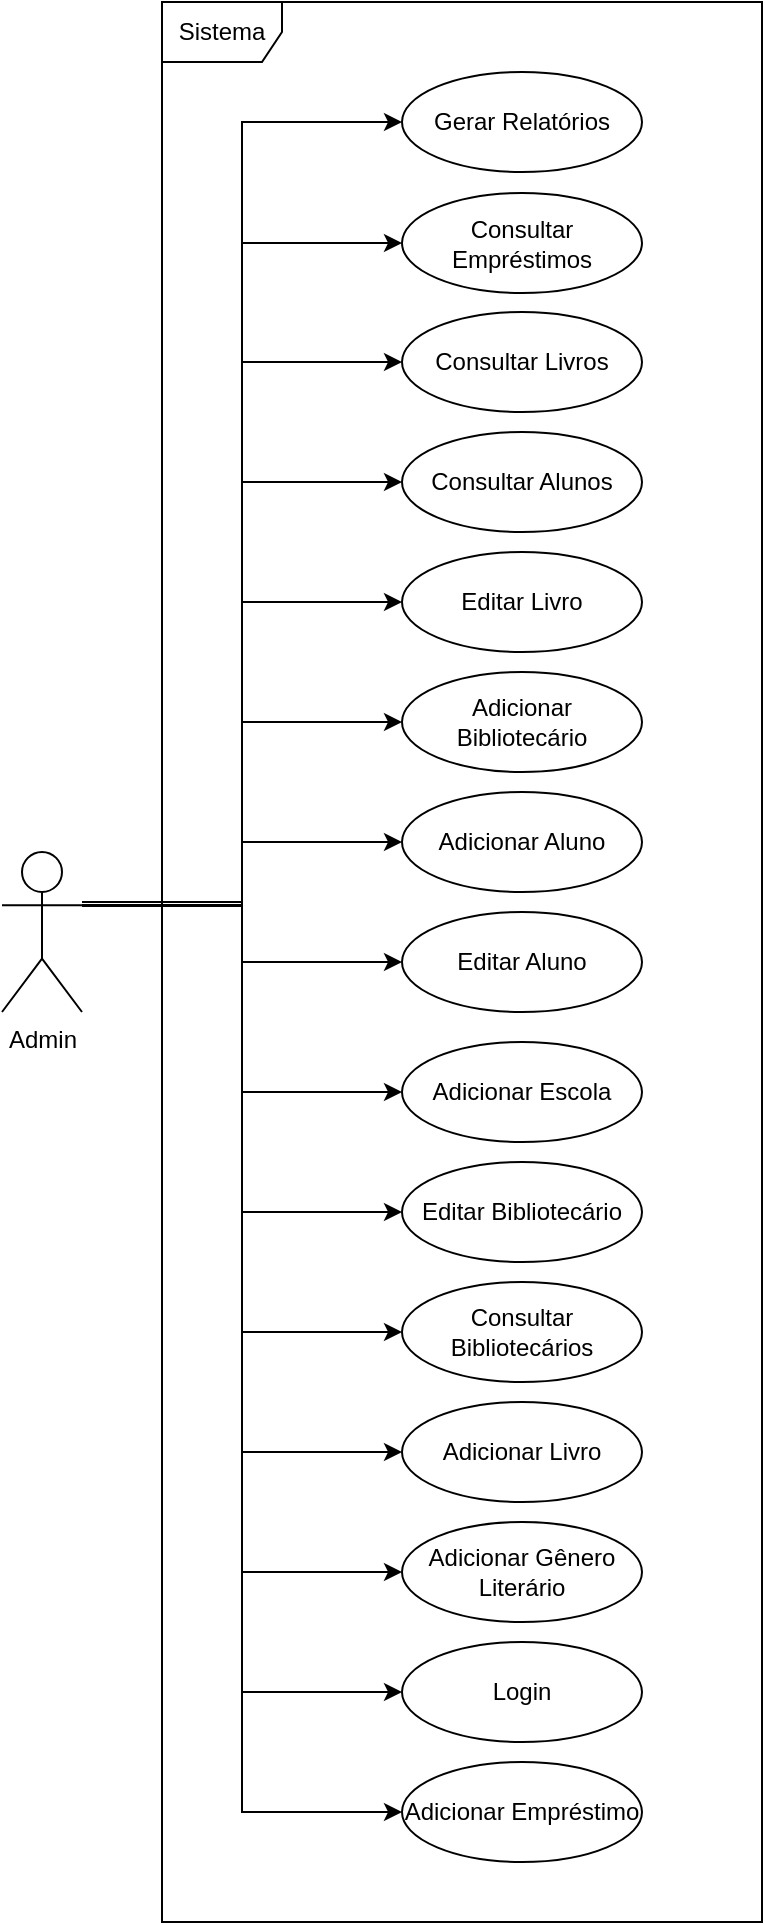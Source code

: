 <mxfile version="14.5.1" type="google" pages="3"><diagram id="y1HCFCWwpoH8xf26CAii" name="Admin"><mxGraphModel dx="2844" dy="1612" grid="1" gridSize="10" guides="1" tooltips="1" connect="1" arrows="1" fold="1" page="1" pageScale="1" pageWidth="827" pageHeight="1169" math="0" shadow="0"><root><mxCell id="0"/><mxCell id="1" parent="0"/><mxCell id="Q_LSSYdv68P-K9vb666P-18" style="edgeStyle=orthogonalEdgeStyle;rounded=0;orthogonalLoop=1;jettySize=auto;html=1;exitX=1;exitY=0.333;exitDx=0;exitDy=0;exitPerimeter=0;entryX=0;entryY=0.5;entryDx=0;entryDy=0;" edge="1" parent="1" source="54JrTVPJCahBynTtTFkR-6" target="H4Fthv99jwOQ4AmWvKTw-32"><mxGeometry relative="1" as="geometry"/></mxCell><mxCell id="Q_LSSYdv68P-K9vb666P-19" style="edgeStyle=orthogonalEdgeStyle;rounded=0;orthogonalLoop=1;jettySize=auto;html=1;exitX=1;exitY=0.333;exitDx=0;exitDy=0;exitPerimeter=0;entryX=0;entryY=0.5;entryDx=0;entryDy=0;" edge="1" parent="1" source="54JrTVPJCahBynTtTFkR-6" target="H4Fthv99jwOQ4AmWvKTw-20"><mxGeometry relative="1" as="geometry"/></mxCell><mxCell id="Q_LSSYdv68P-K9vb666P-20" style="edgeStyle=orthogonalEdgeStyle;rounded=0;orthogonalLoop=1;jettySize=auto;html=1;exitX=1;exitY=0.333;exitDx=0;exitDy=0;exitPerimeter=0;entryX=0;entryY=0.5;entryDx=0;entryDy=0;" edge="1" parent="1" source="54JrTVPJCahBynTtTFkR-6" target="H4Fthv99jwOQ4AmWvKTw-16"><mxGeometry relative="1" as="geometry"/></mxCell><mxCell id="Q_LSSYdv68P-K9vb666P-21" style="edgeStyle=orthogonalEdgeStyle;rounded=0;orthogonalLoop=1;jettySize=auto;html=1;exitX=1;exitY=0.333;exitDx=0;exitDy=0;exitPerimeter=0;entryX=0;entryY=0.5;entryDx=0;entryDy=0;" edge="1" parent="1" source="54JrTVPJCahBynTtTFkR-6" target="H4Fthv99jwOQ4AmWvKTw-38"><mxGeometry relative="1" as="geometry"/></mxCell><mxCell id="Q_LSSYdv68P-K9vb666P-23" style="edgeStyle=orthogonalEdgeStyle;rounded=0;orthogonalLoop=1;jettySize=auto;html=1;exitX=1;exitY=0.333;exitDx=0;exitDy=0;exitPerimeter=0;entryX=0;entryY=0.5;entryDx=0;entryDy=0;" edge="1" parent="1" source="54JrTVPJCahBynTtTFkR-6" target="H4Fthv99jwOQ4AmWvKTw-7"><mxGeometry relative="1" as="geometry"/></mxCell><mxCell id="Q_LSSYdv68P-K9vb666P-24" style="edgeStyle=orthogonalEdgeStyle;rounded=0;orthogonalLoop=1;jettySize=auto;html=1;exitX=1;exitY=0.333;exitDx=0;exitDy=0;exitPerimeter=0;entryX=0;entryY=0.5;entryDx=0;entryDy=0;" edge="1" parent="1" source="54JrTVPJCahBynTtTFkR-6" target="H4Fthv99jwOQ4AmWvKTw-2"><mxGeometry relative="1" as="geometry"/></mxCell><mxCell id="Q_LSSYdv68P-K9vb666P-25" style="edgeStyle=orthogonalEdgeStyle;rounded=0;orthogonalLoop=1;jettySize=auto;html=1;exitX=1;exitY=0.333;exitDx=0;exitDy=0;exitPerimeter=0;entryX=0;entryY=0.5;entryDx=0;entryDy=0;" edge="1" parent="1" source="54JrTVPJCahBynTtTFkR-6" target="H4Fthv99jwOQ4AmWvKTw-5"><mxGeometry relative="1" as="geometry"/></mxCell><mxCell id="Q_LSSYdv68P-K9vb666P-26" style="edgeStyle=orthogonalEdgeStyle;rounded=0;orthogonalLoop=1;jettySize=auto;html=1;exitX=1;exitY=0.333;exitDx=0;exitDy=0;exitPerimeter=0;entryX=0;entryY=0.5;entryDx=0;entryDy=0;" edge="1" parent="1" source="54JrTVPJCahBynTtTFkR-6" target="H4Fthv99jwOQ4AmWvKTw-18"><mxGeometry relative="1" as="geometry"/></mxCell><mxCell id="Q_LSSYdv68P-K9vb666P-28" style="edgeStyle=orthogonalEdgeStyle;rounded=0;orthogonalLoop=1;jettySize=auto;html=1;entryX=0;entryY=0.5;entryDx=0;entryDy=0;" edge="1" parent="1" target="H4Fthv99jwOQ4AmWvKTw-34"><mxGeometry relative="1" as="geometry"><mxPoint x="100" y="570" as="sourcePoint"/><mxPoint x="220" y="725" as="targetPoint"/><Array as="points"><mxPoint x="180" y="570"/><mxPoint x="180" y="725"/></Array></mxGeometry></mxCell><mxCell id="Q_LSSYdv68P-K9vb666P-29" style="edgeStyle=orthogonalEdgeStyle;rounded=0;orthogonalLoop=1;jettySize=auto;html=1;exitX=1;exitY=0.333;exitDx=0;exitDy=0;exitPerimeter=0;entryX=0;entryY=0.5;entryDx=0;entryDy=0;" edge="1" parent="1" source="54JrTVPJCahBynTtTFkR-6" target="H4Fthv99jwOQ4AmWvKTw-6"><mxGeometry relative="1" as="geometry"/></mxCell><mxCell id="Q_LSSYdv68P-K9vb666P-30" style="edgeStyle=orthogonalEdgeStyle;rounded=0;orthogonalLoop=1;jettySize=auto;html=1;exitX=1;exitY=0.333;exitDx=0;exitDy=0;exitPerimeter=0;entryX=0;entryY=0.5;entryDx=0;entryDy=0;" edge="1" parent="1" source="54JrTVPJCahBynTtTFkR-6" target="H4Fthv99jwOQ4AmWvKTw-22"><mxGeometry relative="1" as="geometry"/></mxCell><mxCell id="Q_LSSYdv68P-K9vb666P-31" style="edgeStyle=orthogonalEdgeStyle;rounded=0;orthogonalLoop=1;jettySize=auto;html=1;exitX=1;exitY=0.333;exitDx=0;exitDy=0;exitPerimeter=0;entryX=0;entryY=0.5;entryDx=0;entryDy=0;" edge="1" parent="1" source="54JrTVPJCahBynTtTFkR-6" target="H4Fthv99jwOQ4AmWvKTw-28"><mxGeometry relative="1" as="geometry"/></mxCell><mxCell id="Q_LSSYdv68P-K9vb666P-32" style="edgeStyle=orthogonalEdgeStyle;rounded=0;orthogonalLoop=1;jettySize=auto;html=1;exitX=1;exitY=0.333;exitDx=0;exitDy=0;exitPerimeter=0;entryX=0;entryY=0.5;entryDx=0;entryDy=0;" edge="1" parent="1" source="54JrTVPJCahBynTtTFkR-6" target="54JrTVPJCahBynTtTFkR-10"><mxGeometry relative="1" as="geometry"/></mxCell><mxCell id="Q_LSSYdv68P-K9vb666P-33" style="edgeStyle=orthogonalEdgeStyle;rounded=0;orthogonalLoop=1;jettySize=auto;html=1;exitX=1;exitY=0.333;exitDx=0;exitDy=0;exitPerimeter=0;entryX=0;entryY=0.5;entryDx=0;entryDy=0;" edge="1" parent="1" source="54JrTVPJCahBynTtTFkR-6" target="H4Fthv99jwOQ4AmWvKTw-24"><mxGeometry relative="1" as="geometry"/></mxCell><mxCell id="Q_LSSYdv68P-K9vb666P-35" style="edgeStyle=orthogonalEdgeStyle;rounded=0;orthogonalLoop=1;jettySize=auto;html=1;exitX=1;exitY=0.333;exitDx=0;exitDy=0;exitPerimeter=0;entryX=0;entryY=0.5;entryDx=0;entryDy=0;" edge="1" parent="1" source="54JrTVPJCahBynTtTFkR-6" target="H4Fthv99jwOQ4AmWvKTw-26"><mxGeometry relative="1" as="geometry"/></mxCell><mxCell id="54JrTVPJCahBynTtTFkR-6" value="Admin" style="shape=umlActor;verticalLabelPosition=bottom;labelBackgroundColor=#ffffff;verticalAlign=top;outlineConnect=0;html=1;" parent="1" vertex="1"><mxGeometry x="60" y="545" width="40" height="80" as="geometry"/></mxCell><mxCell id="54JrTVPJCahBynTtTFkR-10" value="Login" style="ellipse;whiteSpace=wrap;html=1;" parent="1" vertex="1"><mxGeometry x="260" y="940" width="120" height="50" as="geometry"/></mxCell><mxCell id="H4Fthv99jwOQ4AmWvKTw-2" value="Consultar Livros" style="ellipse;whiteSpace=wrap;html=1;" parent="1" vertex="1"><mxGeometry x="260" y="275" width="120" height="50" as="geometry"/></mxCell><mxCell id="H4Fthv99jwOQ4AmWvKTw-5" value="Consultar Empréstimos" style="ellipse;whiteSpace=wrap;html=1;" parent="1" vertex="1"><mxGeometry x="260" y="215.5" width="120" height="50" as="geometry"/></mxCell><mxCell id="H4Fthv99jwOQ4AmWvKTw-6" value="Consultar Bibliotecários" style="ellipse;whiteSpace=wrap;html=1;" parent="1" vertex="1"><mxGeometry x="260" y="760" width="120" height="50" as="geometry"/></mxCell><mxCell id="H4Fthv99jwOQ4AmWvKTw-7" value="Consultar Alunos" style="ellipse;whiteSpace=wrap;html=1;" parent="1" vertex="1"><mxGeometry x="260" y="335" width="120" height="50" as="geometry"/></mxCell><mxCell id="H4Fthv99jwOQ4AmWvKTw-16" value="Adicionar Bibliotecário" style="ellipse;whiteSpace=wrap;html=1;" parent="1" vertex="1"><mxGeometry x="260" y="455" width="120" height="50" as="geometry"/></mxCell><mxCell id="H4Fthv99jwOQ4AmWvKTw-18" value="Gerar Relatórios" style="ellipse;whiteSpace=wrap;html=1;" parent="1" vertex="1"><mxGeometry x="260" y="155" width="120" height="50" as="geometry"/></mxCell><mxCell id="H4Fthv99jwOQ4AmWvKTw-20" value="Adicionar Aluno" style="ellipse;whiteSpace=wrap;html=1;" parent="1" vertex="1"><mxGeometry x="260" y="515" width="120" height="50" as="geometry"/></mxCell><mxCell id="H4Fthv99jwOQ4AmWvKTw-22" value="Adicionar Livro" style="ellipse;whiteSpace=wrap;html=1;" parent="1" vertex="1"><mxGeometry x="260" y="820" width="120" height="50" as="geometry"/></mxCell><mxCell id="H4Fthv99jwOQ4AmWvKTw-24" value="Adicionar Empréstimo" style="ellipse;whiteSpace=wrap;html=1;" parent="1" vertex="1"><mxGeometry x="260" y="1000" width="120" height="50" as="geometry"/></mxCell><mxCell id="H4Fthv99jwOQ4AmWvKTw-26" value="Adicionar Escola" style="ellipse;whiteSpace=wrap;html=1;" parent="1" vertex="1"><mxGeometry x="260" y="640" width="120" height="50" as="geometry"/></mxCell><mxCell id="H4Fthv99jwOQ4AmWvKTw-28" value="Adicionar Gênero Literário" style="ellipse;whiteSpace=wrap;html=1;" parent="1" vertex="1"><mxGeometry x="260" y="880" width="120" height="50" as="geometry"/></mxCell><mxCell id="H4Fthv99jwOQ4AmWvKTw-32" value="Editar Aluno" style="ellipse;whiteSpace=wrap;html=1;" parent="1" vertex="1"><mxGeometry x="260" y="575" width="120" height="50" as="geometry"/></mxCell><mxCell id="H4Fthv99jwOQ4AmWvKTw-34" value="Editar Bibliotecário" style="ellipse;whiteSpace=wrap;html=1;" parent="1" vertex="1"><mxGeometry x="260" y="700" width="120" height="50" as="geometry"/></mxCell><mxCell id="H4Fthv99jwOQ4AmWvKTw-38" value="Editar Livro" style="ellipse;whiteSpace=wrap;html=1;" parent="1" vertex="1"><mxGeometry x="260" y="395" width="120" height="50" as="geometry"/></mxCell><mxCell id="Q_LSSYdv68P-K9vb666P-1" style="edgeStyle=orthogonalEdgeStyle;rounded=0;orthogonalLoop=1;jettySize=auto;html=1;exitX=0.5;exitY=1;exitDx=0;exitDy=0;" edge="1" parent="1" source="H4Fthv99jwOQ4AmWvKTw-28" target="H4Fthv99jwOQ4AmWvKTw-28"><mxGeometry relative="1" as="geometry"/></mxCell><mxCell id="Q_LSSYdv68P-K9vb666P-36" value="Sistema" style="shape=umlFrame;whiteSpace=wrap;html=1;" vertex="1" parent="1"><mxGeometry x="140" y="120" width="300" height="960" as="geometry"/></mxCell></root></mxGraphModel></diagram><diagram id="GFhpAS8bMJ-ZTqULxIYi" name="Bibliotecário"><mxGraphModel dx="2370" dy="1343" grid="1" gridSize="10" guides="1" tooltips="1" connect="1" arrows="1" fold="1" page="1" pageScale="1" pageWidth="827" pageHeight="1169" math="0" shadow="0"><root><mxCell id="gBNg3hXub2H7s0zaZade-0"/><mxCell id="gBNg3hXub2H7s0zaZade-1" parent="gBNg3hXub2H7s0zaZade-0"/><mxCell id="-C3EyOSy3qE-m7S9RQaD-34" style="edgeStyle=orthogonalEdgeStyle;rounded=0;orthogonalLoop=1;jettySize=auto;html=1;exitX=1;exitY=0.333;exitDx=0;exitDy=0;exitPerimeter=0;entryX=0;entryY=0.5;entryDx=0;entryDy=0;" edge="1" parent="gBNg3hXub2H7s0zaZade-1" source="-C3EyOSy3qE-m7S9RQaD-49" target="-C3EyOSy3qE-m7S9RQaD-62"><mxGeometry relative="1" as="geometry"/></mxCell><mxCell id="-C3EyOSy3qE-m7S9RQaD-35" style="edgeStyle=orthogonalEdgeStyle;rounded=0;orthogonalLoop=1;jettySize=auto;html=1;exitX=1;exitY=0.333;exitDx=0;exitDy=0;exitPerimeter=0;entryX=0;entryY=0.5;entryDx=0;entryDy=0;" edge="1" parent="gBNg3hXub2H7s0zaZade-1" source="-C3EyOSy3qE-m7S9RQaD-49" target="-C3EyOSy3qE-m7S9RQaD-57"><mxGeometry relative="1" as="geometry"/></mxCell><mxCell id="-C3EyOSy3qE-m7S9RQaD-37" style="edgeStyle=orthogonalEdgeStyle;rounded=0;orthogonalLoop=1;jettySize=auto;html=1;exitX=1;exitY=0.333;exitDx=0;exitDy=0;exitPerimeter=0;entryX=0;entryY=0.5;entryDx=0;entryDy=0;" edge="1" parent="gBNg3hXub2H7s0zaZade-1" source="-C3EyOSy3qE-m7S9RQaD-49" target="-C3EyOSy3qE-m7S9RQaD-64"><mxGeometry relative="1" as="geometry"/></mxCell><mxCell id="-C3EyOSy3qE-m7S9RQaD-38" style="edgeStyle=orthogonalEdgeStyle;rounded=0;orthogonalLoop=1;jettySize=auto;html=1;exitX=1;exitY=0.333;exitDx=0;exitDy=0;exitPerimeter=0;entryX=0;entryY=0.5;entryDx=0;entryDy=0;" edge="1" parent="gBNg3hXub2H7s0zaZade-1" source="-C3EyOSy3qE-m7S9RQaD-49" target="-C3EyOSy3qE-m7S9RQaD-54"><mxGeometry relative="1" as="geometry"/></mxCell><mxCell id="-C3EyOSy3qE-m7S9RQaD-39" style="edgeStyle=orthogonalEdgeStyle;rounded=0;orthogonalLoop=1;jettySize=auto;html=1;exitX=1;exitY=0.333;exitDx=0;exitDy=0;exitPerimeter=0;entryX=0;entryY=0.5;entryDx=0;entryDy=0;" edge="1" parent="gBNg3hXub2H7s0zaZade-1" source="-C3EyOSy3qE-m7S9RQaD-49" target="-C3EyOSy3qE-m7S9RQaD-51"><mxGeometry relative="1" as="geometry"/></mxCell><mxCell id="-C3EyOSy3qE-m7S9RQaD-40" style="edgeStyle=orthogonalEdgeStyle;rounded=0;orthogonalLoop=1;jettySize=auto;html=1;exitX=1;exitY=0.333;exitDx=0;exitDy=0;exitPerimeter=0;entryX=0;entryY=0.5;entryDx=0;entryDy=0;" edge="1" parent="gBNg3hXub2H7s0zaZade-1" source="-C3EyOSy3qE-m7S9RQaD-49" target="-C3EyOSy3qE-m7S9RQaD-52"><mxGeometry relative="1" as="geometry"/></mxCell><mxCell id="-C3EyOSy3qE-m7S9RQaD-44" style="edgeStyle=orthogonalEdgeStyle;rounded=0;orthogonalLoop=1;jettySize=auto;html=1;exitX=1;exitY=0.333;exitDx=0;exitDy=0;exitPerimeter=0;entryX=0;entryY=0.5;entryDx=0;entryDy=0;" edge="1" parent="gBNg3hXub2H7s0zaZade-1" source="-C3EyOSy3qE-m7S9RQaD-49" target="-C3EyOSy3qE-m7S9RQaD-58"><mxGeometry relative="1" as="geometry"/></mxCell><mxCell id="-C3EyOSy3qE-m7S9RQaD-45" style="edgeStyle=orthogonalEdgeStyle;rounded=0;orthogonalLoop=1;jettySize=auto;html=1;exitX=1;exitY=0.333;exitDx=0;exitDy=0;exitPerimeter=0;entryX=0;entryY=0.5;entryDx=0;entryDy=0;" edge="1" parent="gBNg3hXub2H7s0zaZade-1" source="-C3EyOSy3qE-m7S9RQaD-49" target="-C3EyOSy3qE-m7S9RQaD-61"><mxGeometry relative="1" as="geometry"/></mxCell><mxCell id="-C3EyOSy3qE-m7S9RQaD-46" style="edgeStyle=orthogonalEdgeStyle;rounded=0;orthogonalLoop=1;jettySize=auto;html=1;exitX=1;exitY=0.333;exitDx=0;exitDy=0;exitPerimeter=0;entryX=0;entryY=0.5;entryDx=0;entryDy=0;" edge="1" parent="gBNg3hXub2H7s0zaZade-1" source="-C3EyOSy3qE-m7S9RQaD-49" target="-C3EyOSy3qE-m7S9RQaD-50"><mxGeometry relative="1" as="geometry"/></mxCell><mxCell id="-C3EyOSy3qE-m7S9RQaD-47" style="edgeStyle=orthogonalEdgeStyle;rounded=0;orthogonalLoop=1;jettySize=auto;html=1;exitX=1;exitY=0.333;exitDx=0;exitDy=0;exitPerimeter=0;entryX=0;entryY=0.5;entryDx=0;entryDy=0;" edge="1" parent="gBNg3hXub2H7s0zaZade-1" source="-C3EyOSy3qE-m7S9RQaD-49" target="-C3EyOSy3qE-m7S9RQaD-59"><mxGeometry relative="1" as="geometry"/></mxCell><mxCell id="-C3EyOSy3qE-m7S9RQaD-48" style="edgeStyle=orthogonalEdgeStyle;rounded=0;orthogonalLoop=1;jettySize=auto;html=1;exitX=1;exitY=0.333;exitDx=0;exitDy=0;exitPerimeter=0;entryX=0;entryY=0.5;entryDx=0;entryDy=0;" edge="1" parent="gBNg3hXub2H7s0zaZade-1" source="-C3EyOSy3qE-m7S9RQaD-49" target="-C3EyOSy3qE-m7S9RQaD-60"><mxGeometry relative="1" as="geometry"/></mxCell><object label="Bibliotecário" id="-C3EyOSy3qE-m7S9RQaD-49"><mxCell style="shape=umlActor;verticalLabelPosition=bottom;labelBackgroundColor=#ffffff;verticalAlign=top;outlineConnect=0;html=1;" vertex="1" parent="gBNg3hXub2H7s0zaZade-1"><mxGeometry x="60" y="535" width="40" height="80" as="geometry"/></mxCell></object><mxCell id="-C3EyOSy3qE-m7S9RQaD-50" value="Login" style="ellipse;whiteSpace=wrap;html=1;" vertex="1" parent="gBNg3hXub2H7s0zaZade-1"><mxGeometry x="260" y="810" width="120" height="50" as="geometry"/></mxCell><mxCell id="-C3EyOSy3qE-m7S9RQaD-51" value="Consultar Livros" style="ellipse;whiteSpace=wrap;html=1;" vertex="1" parent="gBNg3hXub2H7s0zaZade-1"><mxGeometry x="260" y="319.5" width="120" height="50" as="geometry"/></mxCell><mxCell id="-C3EyOSy3qE-m7S9RQaD-52" value="Consultar Empréstimos" style="ellipse;whiteSpace=wrap;html=1;" vertex="1" parent="gBNg3hXub2H7s0zaZade-1"><mxGeometry x="260" y="260" width="120" height="50" as="geometry"/></mxCell><mxCell id="-C3EyOSy3qE-m7S9RQaD-54" value="Consultar Alunos" style="ellipse;whiteSpace=wrap;html=1;" vertex="1" parent="gBNg3hXub2H7s0zaZade-1"><mxGeometry x="260" y="379.5" width="120" height="50" as="geometry"/></mxCell><mxCell id="-C3EyOSy3qE-m7S9RQaD-57" value="Adicionar Aluno" style="ellipse;whiteSpace=wrap;html=1;" vertex="1" parent="gBNg3hXub2H7s0zaZade-1"><mxGeometry x="260" y="505" width="120" height="50" as="geometry"/></mxCell><mxCell id="-C3EyOSy3qE-m7S9RQaD-58" value="Adicionar Livro" style="ellipse;whiteSpace=wrap;html=1;" vertex="1" parent="gBNg3hXub2H7s0zaZade-1"><mxGeometry x="260" y="690" width="120" height="50" as="geometry"/></mxCell><mxCell id="-C3EyOSy3qE-m7S9RQaD-59" value="Adicionar Empréstimo" style="ellipse;whiteSpace=wrap;html=1;" vertex="1" parent="gBNg3hXub2H7s0zaZade-1"><mxGeometry x="260" y="870" width="120" height="50" as="geometry"/></mxCell><mxCell id="-C3EyOSy3qE-m7S9RQaD-60" value="Adicionar Escola" style="ellipse;whiteSpace=wrap;html=1;" vertex="1" parent="gBNg3hXub2H7s0zaZade-1"><mxGeometry x="260" y="630" width="120" height="50" as="geometry"/></mxCell><mxCell id="-C3EyOSy3qE-m7S9RQaD-61" value="Adicionar Gênero Literário" style="ellipse;whiteSpace=wrap;html=1;" vertex="1" parent="gBNg3hXub2H7s0zaZade-1"><mxGeometry x="260" y="750" width="120" height="50" as="geometry"/></mxCell><mxCell id="-C3EyOSy3qE-m7S9RQaD-62" value="Editar Aluno" style="ellipse;whiteSpace=wrap;html=1;" vertex="1" parent="gBNg3hXub2H7s0zaZade-1"><mxGeometry x="260" y="565" width="120" height="50" as="geometry"/></mxCell><mxCell id="-C3EyOSy3qE-m7S9RQaD-64" value="Editar Livro" style="ellipse;whiteSpace=wrap;html=1;" vertex="1" parent="gBNg3hXub2H7s0zaZade-1"><mxGeometry x="260" y="439.5" width="120" height="50" as="geometry"/></mxCell><mxCell id="-C3EyOSy3qE-m7S9RQaD-65" style="edgeStyle=orthogonalEdgeStyle;rounded=0;orthogonalLoop=1;jettySize=auto;html=1;exitX=0.5;exitY=1;exitDx=0;exitDy=0;" edge="1" parent="gBNg3hXub2H7s0zaZade-1" source="-C3EyOSy3qE-m7S9RQaD-61" target="-C3EyOSy3qE-m7S9RQaD-61"><mxGeometry relative="1" as="geometry"/></mxCell><mxCell id="-C3EyOSy3qE-m7S9RQaD-66" value="Sistema" style="shape=umlFrame;whiteSpace=wrap;html=1;" vertex="1" parent="gBNg3hXub2H7s0zaZade-1"><mxGeometry x="140" y="215" width="300" height="740" as="geometry"/></mxCell></root></mxGraphModel></diagram><diagram id="Q88x-k-iQKtp6MijrDMo" name="Aluno"><mxGraphModel dx="3555" dy="2015" grid="1" gridSize="10" guides="1" tooltips="1" connect="1" arrows="1" fold="1" page="1" pageScale="1" pageWidth="827" pageHeight="1169" math="0" shadow="0"><root><mxCell id="xpkxfmN9mHFKNOIlhvra-0"/><mxCell id="xpkxfmN9mHFKNOIlhvra-1" parent="xpkxfmN9mHFKNOIlhvra-0"/><mxCell id="g38hukOmmjU6PMAgT8f3-29" style="edgeStyle=orthogonalEdgeStyle;rounded=0;orthogonalLoop=1;jettySize=auto;html=1;exitX=1;exitY=0.333;exitDx=0;exitDy=0;exitPerimeter=0;entryX=0;entryY=0.5;entryDx=0;entryDy=0;" edge="1" parent="xpkxfmN9mHFKNOIlhvra-1" source="g38hukOmmjU6PMAgT8f3-36" target="g38hukOmmjU6PMAgT8f3-38"><mxGeometry relative="1" as="geometry"/></mxCell><mxCell id="g38hukOmmjU6PMAgT8f3-30" style="edgeStyle=orthogonalEdgeStyle;rounded=0;orthogonalLoop=1;jettySize=auto;html=1;exitX=1;exitY=0.333;exitDx=0;exitDy=0;exitPerimeter=0;entryX=0;entryY=0.5;entryDx=0;entryDy=0;" edge="1" parent="xpkxfmN9mHFKNOIlhvra-1" source="g38hukOmmjU6PMAgT8f3-36" target="g38hukOmmjU6PMAgT8f3-39"><mxGeometry relative="1" as="geometry"/></mxCell><mxCell id="g38hukOmmjU6PMAgT8f3-33" style="edgeStyle=orthogonalEdgeStyle;rounded=0;orthogonalLoop=1;jettySize=auto;html=1;exitX=1;exitY=0.333;exitDx=0;exitDy=0;exitPerimeter=0;entryX=0;entryY=0.5;entryDx=0;entryDy=0;" edge="1" parent="xpkxfmN9mHFKNOIlhvra-1" source="g38hukOmmjU6PMAgT8f3-36" target="g38hukOmmjU6PMAgT8f3-37"><mxGeometry relative="1" as="geometry"/></mxCell><object label="Aluno" id="g38hukOmmjU6PMAgT8f3-36"><mxCell style="shape=umlActor;verticalLabelPosition=bottom;labelBackgroundColor=#ffffff;verticalAlign=top;outlineConnect=0;html=1;" vertex="1" parent="xpkxfmN9mHFKNOIlhvra-1"><mxGeometry x="70" y="545" width="40" height="80" as="geometry"/></mxCell></object><mxCell id="g38hukOmmjU6PMAgT8f3-37" value="Login" style="ellipse;whiteSpace=wrap;html=1;" vertex="1" parent="xpkxfmN9mHFKNOIlhvra-1"><mxGeometry x="270" y="610" width="120" height="50" as="geometry"/></mxCell><mxCell id="g38hukOmmjU6PMAgT8f3-38" value="Consultar Livros" style="ellipse;whiteSpace=wrap;html=1;" vertex="1" parent="xpkxfmN9mHFKNOIlhvra-1"><mxGeometry x="270" y="545" width="120" height="50" as="geometry"/></mxCell><mxCell id="g38hukOmmjU6PMAgT8f3-39" value="Consultar Empréstimos" style="ellipse;whiteSpace=wrap;html=1;" vertex="1" parent="xpkxfmN9mHFKNOIlhvra-1"><mxGeometry x="270" y="480" width="120" height="50" as="geometry"/></mxCell><mxCell id="g38hukOmmjU6PMAgT8f3-48" style="edgeStyle=orthogonalEdgeStyle;rounded=0;orthogonalLoop=1;jettySize=auto;html=1;exitX=0.5;exitY=1;exitDx=0;exitDy=0;" edge="1" parent="xpkxfmN9mHFKNOIlhvra-1"><mxGeometry relative="1" as="geometry"><mxPoint x="330" y="810" as="sourcePoint"/><mxPoint x="330" y="810" as="targetPoint"/></mxGeometry></mxCell><mxCell id="g38hukOmmjU6PMAgT8f3-49" value="Sistema" style="shape=umlFrame;whiteSpace=wrap;html=1;" vertex="1" parent="xpkxfmN9mHFKNOIlhvra-1"><mxGeometry x="150" y="450" width="300" height="240" as="geometry"/></mxCell></root></mxGraphModel></diagram></mxfile>
